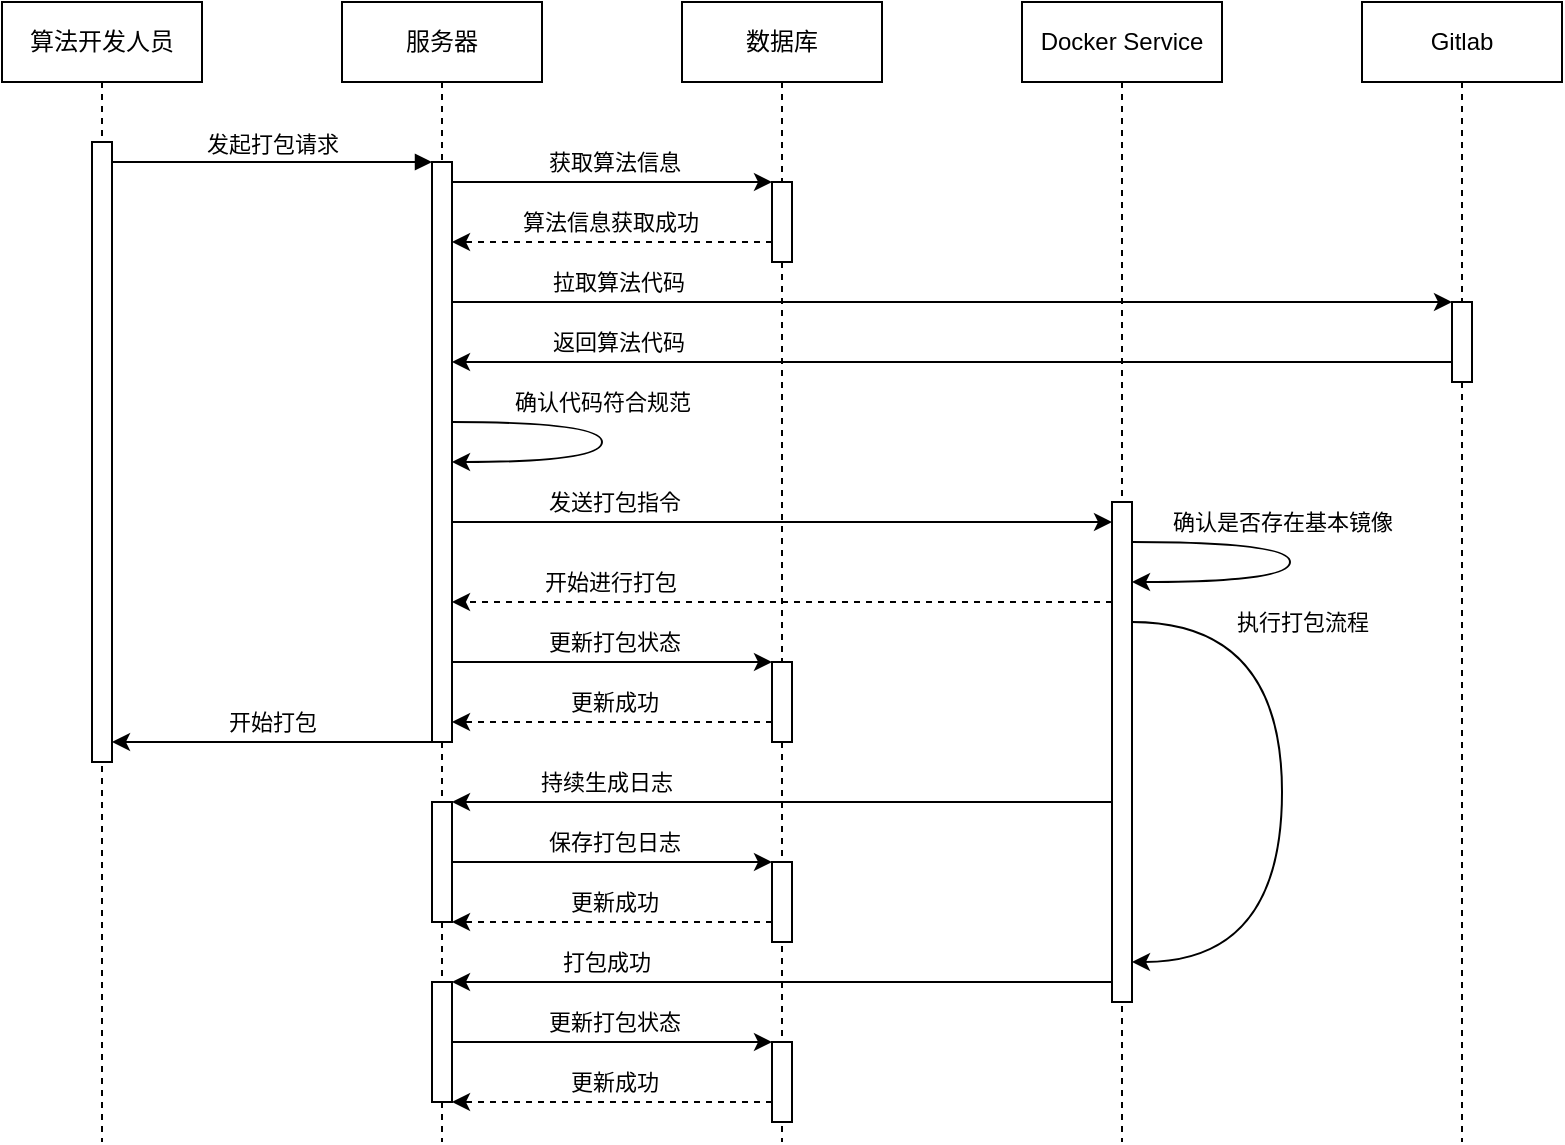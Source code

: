 <mxfile version="21.3.3" type="github">
  <diagram name="Page-1" id="2YBvvXClWsGukQMizWep">
    <mxGraphModel dx="1185" dy="610" grid="1" gridSize="10" guides="1" tooltips="1" connect="1" arrows="1" fold="1" page="1" pageScale="1" pageWidth="850" pageHeight="1100" math="0" shadow="0">
      <root>
        <mxCell id="0" />
        <mxCell id="1" parent="0" />
        <mxCell id="aM9ryv3xv72pqoxQDRHE-1" value="算法开发人员" style="shape=umlLifeline;perimeter=lifelinePerimeter;whiteSpace=wrap;html=1;container=0;dropTarget=0;collapsible=0;recursiveResize=0;outlineConnect=0;portConstraint=eastwest;newEdgeStyle={&quot;edgeStyle&quot;:&quot;elbowEdgeStyle&quot;,&quot;elbow&quot;:&quot;vertical&quot;,&quot;curved&quot;:0,&quot;rounded&quot;:0};" parent="1" vertex="1">
          <mxGeometry x="10" y="10" width="100" height="570" as="geometry" />
        </mxCell>
        <mxCell id="aM9ryv3xv72pqoxQDRHE-2" value="" style="html=1;points=[];perimeter=orthogonalPerimeter;outlineConnect=0;targetShapes=umlLifeline;portConstraint=eastwest;newEdgeStyle={&quot;edgeStyle&quot;:&quot;elbowEdgeStyle&quot;,&quot;elbow&quot;:&quot;vertical&quot;,&quot;curved&quot;:0,&quot;rounded&quot;:0};" parent="aM9ryv3xv72pqoxQDRHE-1" vertex="1">
          <mxGeometry x="45" y="70" width="10" height="310" as="geometry" />
        </mxCell>
        <mxCell id="aM9ryv3xv72pqoxQDRHE-5" value="服务器" style="shape=umlLifeline;perimeter=lifelinePerimeter;whiteSpace=wrap;html=1;container=0;dropTarget=0;collapsible=0;recursiveResize=0;outlineConnect=0;portConstraint=eastwest;newEdgeStyle={&quot;edgeStyle&quot;:&quot;elbowEdgeStyle&quot;,&quot;elbow&quot;:&quot;vertical&quot;,&quot;curved&quot;:0,&quot;rounded&quot;:0};" parent="1" vertex="1">
          <mxGeometry x="180" y="10" width="100" height="570" as="geometry" />
        </mxCell>
        <mxCell id="aM9ryv3xv72pqoxQDRHE-6" value="" style="html=1;points=[];perimeter=orthogonalPerimeter;outlineConnect=0;targetShapes=umlLifeline;portConstraint=eastwest;newEdgeStyle={&quot;edgeStyle&quot;:&quot;elbowEdgeStyle&quot;,&quot;elbow&quot;:&quot;vertical&quot;,&quot;curved&quot;:0,&quot;rounded&quot;:0};" parent="aM9ryv3xv72pqoxQDRHE-5" vertex="1">
          <mxGeometry x="45" y="80" width="10" height="290" as="geometry" />
        </mxCell>
        <mxCell id="XDNzw2oiLa9YKsCj1KVU-11" value="" style="edgeStyle=orthogonalEdgeStyle;rounded=0;orthogonalLoop=1;jettySize=auto;html=1;elbow=vertical;curved=1;" edge="1" parent="aM9ryv3xv72pqoxQDRHE-5" source="aM9ryv3xv72pqoxQDRHE-6" target="aM9ryv3xv72pqoxQDRHE-6">
          <mxGeometry relative="1" as="geometry">
            <mxPoint x="70" y="240" as="targetPoint" />
            <Array as="points">
              <mxPoint x="130" y="210" />
              <mxPoint x="130" y="230" />
            </Array>
          </mxGeometry>
        </mxCell>
        <mxCell id="XDNzw2oiLa9YKsCj1KVU-12" value="确认代码符合规范" style="edgeLabel;html=1;align=center;verticalAlign=middle;resizable=0;points=[];" vertex="1" connectable="0" parent="XDNzw2oiLa9YKsCj1KVU-11">
          <mxGeometry x="-0.623" relative="1" as="geometry">
            <mxPoint x="43" y="-10" as="offset" />
          </mxGeometry>
        </mxCell>
        <mxCell id="XDNzw2oiLa9YKsCj1KVU-20" value="" style="html=1;points=[];perimeter=orthogonalPerimeter;outlineConnect=0;targetShapes=umlLifeline;portConstraint=eastwest;newEdgeStyle={&quot;edgeStyle&quot;:&quot;elbowEdgeStyle&quot;,&quot;elbow&quot;:&quot;vertical&quot;,&quot;curved&quot;:0,&quot;rounded&quot;:0};" vertex="1" parent="aM9ryv3xv72pqoxQDRHE-5">
          <mxGeometry x="45" y="400" width="10" height="60" as="geometry" />
        </mxCell>
        <mxCell id="XDNzw2oiLa9YKsCj1KVU-27" value="" style="html=1;points=[];perimeter=orthogonalPerimeter;outlineConnect=0;targetShapes=umlLifeline;portConstraint=eastwest;newEdgeStyle={&quot;edgeStyle&quot;:&quot;elbowEdgeStyle&quot;,&quot;elbow&quot;:&quot;vertical&quot;,&quot;curved&quot;:0,&quot;rounded&quot;:0};" vertex="1" parent="aM9ryv3xv72pqoxQDRHE-5">
          <mxGeometry x="45" y="490" width="10" height="60" as="geometry" />
        </mxCell>
        <mxCell id="XDNzw2oiLa9YKsCj1KVU-29" value="" style="edgeStyle=elbowEdgeStyle;rounded=0;orthogonalLoop=1;jettySize=auto;html=1;elbow=vertical;curved=0;" edge="1" parent="aM9ryv3xv72pqoxQDRHE-5" target="XDNzw2oiLa9YKsCj1KVU-28">
          <mxGeometry relative="1" as="geometry">
            <Array as="points">
              <mxPoint x="170" y="520" />
              <mxPoint x="90" y="570" />
              <mxPoint x="180" y="560" />
              <mxPoint x="170" y="600" />
              <mxPoint x="140" y="540" />
              <mxPoint x="90" y="610" />
              <mxPoint x="100" y="590" />
              <mxPoint x="120" y="530" />
              <mxPoint x="190" y="540" />
              <mxPoint x="190" y="530" />
              <mxPoint x="180" y="530" />
              <mxPoint x="190" y="520" />
            </Array>
            <mxPoint x="55" y="520" as="sourcePoint" />
          </mxGeometry>
        </mxCell>
        <mxCell id="XDNzw2oiLa9YKsCj1KVU-30" value="更新打包状态" style="edgeLabel;html=1;align=center;verticalAlign=middle;resizable=0;points=[];" vertex="1" connectable="0" parent="XDNzw2oiLa9YKsCj1KVU-29">
          <mxGeometry x="0.143" y="-1" relative="1" as="geometry">
            <mxPoint x="-11" y="-11" as="offset" />
          </mxGeometry>
        </mxCell>
        <mxCell id="XDNzw2oiLa9YKsCj1KVU-31" value="" style="edgeStyle=elbowEdgeStyle;rounded=0;orthogonalLoop=1;jettySize=auto;html=1;elbow=vertical;curved=0;dashed=1;" edge="1" parent="aM9ryv3xv72pqoxQDRHE-5" source="XDNzw2oiLa9YKsCj1KVU-28">
          <mxGeometry relative="1" as="geometry">
            <Array as="points">
              <mxPoint x="170" y="550" />
              <mxPoint x="160" y="600" />
              <mxPoint x="190" y="590" />
              <mxPoint x="150" y="630" />
              <mxPoint x="80" y="600" />
              <mxPoint x="100" y="570" />
              <mxPoint x="180" y="640" />
              <mxPoint x="90" y="650" />
              <mxPoint x="110" y="630" />
              <mxPoint x="180" y="570" />
            </Array>
            <mxPoint x="55" y="550" as="targetPoint" />
          </mxGeometry>
        </mxCell>
        <mxCell id="XDNzw2oiLa9YKsCj1KVU-32" value="更新成功" style="edgeLabel;html=1;align=center;verticalAlign=middle;resizable=0;points=[];" vertex="1" connectable="0" parent="XDNzw2oiLa9YKsCj1KVU-31">
          <mxGeometry x="-0.158" y="1" relative="1" as="geometry">
            <mxPoint x="-12" y="-11" as="offset" />
          </mxGeometry>
        </mxCell>
        <mxCell id="aM9ryv3xv72pqoxQDRHE-7" value="发起打包请求" style="html=1;verticalAlign=bottom;endArrow=block;edgeStyle=elbowEdgeStyle;elbow=vertical;curved=0;rounded=0;" parent="1" source="aM9ryv3xv72pqoxQDRHE-2" target="aM9ryv3xv72pqoxQDRHE-6" edge="1">
          <mxGeometry relative="1" as="geometry">
            <mxPoint x="165" y="100" as="sourcePoint" />
            <Array as="points">
              <mxPoint x="150" y="90" />
            </Array>
          </mxGeometry>
        </mxCell>
        <mxCell id="GMgPl1QR8HGivyutwA11-2" value="" style="edgeStyle=elbowEdgeStyle;rounded=0;orthogonalLoop=1;jettySize=auto;html=1;elbow=vertical;curved=0;" parent="1" source="aM9ryv3xv72pqoxQDRHE-6" target="GMgPl1QR8HGivyutwA11-7" edge="1">
          <mxGeometry relative="1" as="geometry">
            <mxPoint x="385" y="125" as="targetPoint" />
            <Array as="points">
              <mxPoint x="360" y="100" />
              <mxPoint x="350" y="110" />
              <mxPoint x="280" y="120" />
              <mxPoint x="300" y="110" />
              <mxPoint x="290" y="100" />
              <mxPoint x="300" y="200" />
              <mxPoint x="320" y="100" />
              <mxPoint x="290" y="60" />
              <mxPoint x="380" y="90" />
            </Array>
            <mxPoint x="225" y="100" as="sourcePoint" />
          </mxGeometry>
        </mxCell>
        <mxCell id="GMgPl1QR8HGivyutwA11-18" value="获取算法信息" style="edgeLabel;html=1;align=center;verticalAlign=middle;resizable=0;points=[];" parent="GMgPl1QR8HGivyutwA11-2" vertex="1" connectable="0">
          <mxGeometry x="0.135" relative="1" as="geometry">
            <mxPoint x="-10" y="-10" as="offset" />
          </mxGeometry>
        </mxCell>
        <mxCell id="GMgPl1QR8HGivyutwA11-6" value="数据库" style="shape=umlLifeline;perimeter=lifelinePerimeter;whiteSpace=wrap;html=1;container=0;dropTarget=0;collapsible=0;recursiveResize=0;outlineConnect=0;portConstraint=eastwest;newEdgeStyle={&quot;edgeStyle&quot;:&quot;elbowEdgeStyle&quot;,&quot;elbow&quot;:&quot;vertical&quot;,&quot;curved&quot;:0,&quot;rounded&quot;:0};" parent="1" vertex="1">
          <mxGeometry x="350" y="10" width="100" height="570" as="geometry" />
        </mxCell>
        <mxCell id="GMgPl1QR8HGivyutwA11-7" value="" style="html=1;points=[];perimeter=orthogonalPerimeter;outlineConnect=0;targetShapes=umlLifeline;portConstraint=eastwest;newEdgeStyle={&quot;edgeStyle&quot;:&quot;elbowEdgeStyle&quot;,&quot;elbow&quot;:&quot;vertical&quot;,&quot;curved&quot;:0,&quot;rounded&quot;:0};" parent="GMgPl1QR8HGivyutwA11-6" vertex="1">
          <mxGeometry x="45" y="90" width="10" height="40" as="geometry" />
        </mxCell>
        <mxCell id="GMgPl1QR8HGivyutwA11-43" value="" style="html=1;points=[];perimeter=orthogonalPerimeter;outlineConnect=0;targetShapes=umlLifeline;portConstraint=eastwest;newEdgeStyle={&quot;edgeStyle&quot;:&quot;elbowEdgeStyle&quot;,&quot;elbow&quot;:&quot;vertical&quot;,&quot;curved&quot;:0,&quot;rounded&quot;:0};" parent="GMgPl1QR8HGivyutwA11-6" vertex="1">
          <mxGeometry x="45" y="330" width="10" height="40" as="geometry" />
        </mxCell>
        <mxCell id="XDNzw2oiLa9YKsCj1KVU-21" value="" style="html=1;points=[];perimeter=orthogonalPerimeter;outlineConnect=0;targetShapes=umlLifeline;portConstraint=eastwest;newEdgeStyle={&quot;edgeStyle&quot;:&quot;elbowEdgeStyle&quot;,&quot;elbow&quot;:&quot;vertical&quot;,&quot;curved&quot;:0,&quot;rounded&quot;:0};" vertex="1" parent="GMgPl1QR8HGivyutwA11-6">
          <mxGeometry x="45" y="430" width="10" height="40" as="geometry" />
        </mxCell>
        <mxCell id="XDNzw2oiLa9YKsCj1KVU-28" value="" style="html=1;points=[];perimeter=orthogonalPerimeter;outlineConnect=0;targetShapes=umlLifeline;portConstraint=eastwest;newEdgeStyle={&quot;edgeStyle&quot;:&quot;elbowEdgeStyle&quot;,&quot;elbow&quot;:&quot;vertical&quot;,&quot;curved&quot;:0,&quot;rounded&quot;:0};" vertex="1" parent="GMgPl1QR8HGivyutwA11-6">
          <mxGeometry x="45" y="520" width="10" height="40" as="geometry" />
        </mxCell>
        <mxCell id="GMgPl1QR8HGivyutwA11-8" value="Docker Service" style="shape=umlLifeline;perimeter=lifelinePerimeter;whiteSpace=wrap;html=1;container=0;dropTarget=0;collapsible=0;recursiveResize=0;outlineConnect=0;portConstraint=eastwest;newEdgeStyle={&quot;edgeStyle&quot;:&quot;elbowEdgeStyle&quot;,&quot;elbow&quot;:&quot;vertical&quot;,&quot;curved&quot;:0,&quot;rounded&quot;:0};" parent="1" vertex="1">
          <mxGeometry x="520" y="10" width="100" height="570" as="geometry" />
        </mxCell>
        <mxCell id="GMgPl1QR8HGivyutwA11-9" value="" style="html=1;points=[];perimeter=orthogonalPerimeter;outlineConnect=0;targetShapes=umlLifeline;portConstraint=eastwest;newEdgeStyle={&quot;edgeStyle&quot;:&quot;elbowEdgeStyle&quot;,&quot;elbow&quot;:&quot;vertical&quot;,&quot;curved&quot;:0,&quot;rounded&quot;:0};" parent="GMgPl1QR8HGivyutwA11-8" vertex="1">
          <mxGeometry x="45" y="250" width="10" height="250" as="geometry" />
        </mxCell>
        <mxCell id="GMgPl1QR8HGivyutwA11-54" style="edgeStyle=orthogonalEdgeStyle;rounded=0;orthogonalLoop=1;jettySize=auto;html=1;elbow=vertical;curved=1;" parent="GMgPl1QR8HGivyutwA11-8" source="GMgPl1QR8HGivyutwA11-9" target="GMgPl1QR8HGivyutwA11-9" edge="1">
          <mxGeometry relative="1" as="geometry">
            <Array as="points">
              <mxPoint x="134" y="270" />
              <mxPoint x="134" y="290" />
            </Array>
          </mxGeometry>
        </mxCell>
        <mxCell id="GMgPl1QR8HGivyutwA11-55" value="确认是否存在基本镜像" style="edgeLabel;html=1;align=center;verticalAlign=middle;resizable=0;points=[];" parent="GMgPl1QR8HGivyutwA11-54" vertex="1" connectable="0">
          <mxGeometry x="-0.473" y="-1" relative="1" as="geometry">
            <mxPoint x="28" y="-11" as="offset" />
          </mxGeometry>
        </mxCell>
        <mxCell id="XDNzw2oiLa9YKsCj1KVU-15" value="" style="edgeStyle=orthogonalEdgeStyle;rounded=0;orthogonalLoop=1;jettySize=auto;html=1;elbow=vertical;curved=1;" edge="1" parent="GMgPl1QR8HGivyutwA11-8" source="GMgPl1QR8HGivyutwA11-9" target="GMgPl1QR8HGivyutwA11-9">
          <mxGeometry relative="1" as="geometry">
            <mxPoint x="60" y="320" as="sourcePoint" />
            <Array as="points">
              <mxPoint x="130" y="310" />
              <mxPoint x="130" y="480" />
            </Array>
          </mxGeometry>
        </mxCell>
        <mxCell id="XDNzw2oiLa9YKsCj1KVU-35" value="执行打包流程" style="edgeLabel;html=1;align=center;verticalAlign=middle;resizable=0;points=[];" vertex="1" connectable="0" parent="XDNzw2oiLa9YKsCj1KVU-15">
          <mxGeometry x="-0.775" y="-5" relative="1" as="geometry">
            <mxPoint x="49" y="-5" as="offset" />
          </mxGeometry>
        </mxCell>
        <mxCell id="GMgPl1QR8HGivyutwA11-25" value="" style="edgeStyle=elbowEdgeStyle;rounded=0;orthogonalLoop=1;jettySize=auto;html=1;elbow=vertical;curved=0;dashed=1;" parent="1" source="GMgPl1QR8HGivyutwA11-7" target="aM9ryv3xv72pqoxQDRHE-6" edge="1">
          <mxGeometry relative="1" as="geometry">
            <Array as="points">
              <mxPoint x="350" y="130" />
              <mxPoint x="280" y="160" />
              <mxPoint x="360" y="170" />
              <mxPoint x="310" y="200" />
              <mxPoint x="330" y="190" />
            </Array>
            <mxPoint x="225" y="130" as="targetPoint" />
          </mxGeometry>
        </mxCell>
        <mxCell id="GMgPl1QR8HGivyutwA11-26" value="算法信息获取成功" style="edgeLabel;html=1;align=center;verticalAlign=middle;resizable=0;points=[];" parent="GMgPl1QR8HGivyutwA11-25" vertex="1" connectable="0">
          <mxGeometry x="0.124" relative="1" as="geometry">
            <mxPoint x="9" y="-10" as="offset" />
          </mxGeometry>
        </mxCell>
        <mxCell id="GMgPl1QR8HGivyutwA11-29" value="" style="edgeStyle=elbowEdgeStyle;rounded=0;orthogonalLoop=1;jettySize=auto;html=1;elbow=vertical;curved=0;endArrow=classic;endFill=1;" parent="1" source="aM9ryv3xv72pqoxQDRHE-6" target="GMgPl1QR8HGivyutwA11-9" edge="1">
          <mxGeometry relative="1" as="geometry">
            <Array as="points">
              <mxPoint x="460" y="270" />
              <mxPoint x="424" y="330" />
              <mxPoint x="474" y="360" />
              <mxPoint x="434" y="370" />
              <mxPoint x="414" y="410" />
            </Array>
            <mxPoint x="229" y="330" as="sourcePoint" />
          </mxGeometry>
        </mxCell>
        <mxCell id="GMgPl1QR8HGivyutwA11-30" value="发送打包指令" style="edgeLabel;html=1;align=center;verticalAlign=middle;resizable=0;points=[];" parent="GMgPl1QR8HGivyutwA11-29" vertex="1" connectable="0">
          <mxGeometry x="-0.399" y="-1" relative="1" as="geometry">
            <mxPoint x="-18" y="-11" as="offset" />
          </mxGeometry>
        </mxCell>
        <mxCell id="GMgPl1QR8HGivyutwA11-42" value="" style="edgeStyle=elbowEdgeStyle;rounded=0;orthogonalLoop=1;jettySize=auto;html=1;elbow=vertical;curved=0;" parent="1" source="aM9ryv3xv72pqoxQDRHE-6" target="GMgPl1QR8HGivyutwA11-43" edge="1">
          <mxGeometry relative="1" as="geometry">
            <Array as="points">
              <mxPoint x="340" y="340" />
              <mxPoint x="260" y="390" />
              <mxPoint x="350" y="380" />
              <mxPoint x="340" y="420" />
              <mxPoint x="310" y="360" />
              <mxPoint x="260" y="430" />
              <mxPoint x="270" y="410" />
              <mxPoint x="290" y="350" />
              <mxPoint x="360" y="360" />
              <mxPoint x="360" y="350" />
              <mxPoint x="350" y="350" />
              <mxPoint x="360" y="340" />
            </Array>
            <mxPoint x="225" y="340" as="sourcePoint" />
          </mxGeometry>
        </mxCell>
        <mxCell id="GMgPl1QR8HGivyutwA11-44" value="更新打包状态" style="edgeLabel;html=1;align=center;verticalAlign=middle;resizable=0;points=[];" parent="GMgPl1QR8HGivyutwA11-42" vertex="1" connectable="0">
          <mxGeometry x="0.143" y="-1" relative="1" as="geometry">
            <mxPoint x="-11" y="-11" as="offset" />
          </mxGeometry>
        </mxCell>
        <mxCell id="GMgPl1QR8HGivyutwA11-45" value="" style="edgeStyle=elbowEdgeStyle;rounded=0;orthogonalLoop=1;jettySize=auto;html=1;elbow=vertical;curved=0;dashed=1;" parent="1" source="GMgPl1QR8HGivyutwA11-43" target="aM9ryv3xv72pqoxQDRHE-6" edge="1">
          <mxGeometry relative="1" as="geometry">
            <Array as="points">
              <mxPoint x="340" y="370" />
              <mxPoint x="330" y="420" />
              <mxPoint x="360" y="410" />
              <mxPoint x="320" y="450" />
              <mxPoint x="250" y="420" />
              <mxPoint x="270" y="390" />
              <mxPoint x="350" y="460" />
              <mxPoint x="260" y="470" />
              <mxPoint x="280" y="450" />
              <mxPoint x="350" y="390" />
            </Array>
            <mxPoint x="225" y="370" as="targetPoint" />
          </mxGeometry>
        </mxCell>
        <mxCell id="GMgPl1QR8HGivyutwA11-46" value="更新成功" style="edgeLabel;html=1;align=center;verticalAlign=middle;resizable=0;points=[];" parent="GMgPl1QR8HGivyutwA11-45" vertex="1" connectable="0">
          <mxGeometry x="-0.158" y="1" relative="1" as="geometry">
            <mxPoint x="-12" y="-11" as="offset" />
          </mxGeometry>
        </mxCell>
        <mxCell id="XDNzw2oiLa9YKsCj1KVU-1" value="Gitlab" style="shape=umlLifeline;perimeter=lifelinePerimeter;whiteSpace=wrap;html=1;container=0;dropTarget=0;collapsible=0;recursiveResize=0;outlineConnect=0;portConstraint=eastwest;newEdgeStyle={&quot;edgeStyle&quot;:&quot;elbowEdgeStyle&quot;,&quot;elbow&quot;:&quot;vertical&quot;,&quot;curved&quot;:0,&quot;rounded&quot;:0};" vertex="1" parent="1">
          <mxGeometry x="690" y="10" width="100" height="570" as="geometry" />
        </mxCell>
        <mxCell id="XDNzw2oiLa9YKsCj1KVU-2" value="" style="html=1;points=[];perimeter=orthogonalPerimeter;outlineConnect=0;targetShapes=umlLifeline;portConstraint=eastwest;newEdgeStyle={&quot;edgeStyle&quot;:&quot;elbowEdgeStyle&quot;,&quot;elbow&quot;:&quot;vertical&quot;,&quot;curved&quot;:0,&quot;rounded&quot;:0};" vertex="1" parent="XDNzw2oiLa9YKsCj1KVU-1">
          <mxGeometry x="45" y="150" width="10" height="40" as="geometry" />
        </mxCell>
        <mxCell id="XDNzw2oiLa9YKsCj1KVU-7" value="" style="edgeStyle=elbowEdgeStyle;rounded=0;orthogonalLoop=1;jettySize=auto;html=1;elbow=vertical;curved=0;" edge="1" parent="1" source="aM9ryv3xv72pqoxQDRHE-6" target="XDNzw2oiLa9YKsCj1KVU-2">
          <mxGeometry relative="1" as="geometry">
            <mxPoint x="225" y="160" as="sourcePoint" />
            <Array as="points">
              <mxPoint x="260" y="160" />
            </Array>
          </mxGeometry>
        </mxCell>
        <mxCell id="XDNzw2oiLa9YKsCj1KVU-8" value="拉取算法代码" style="edgeLabel;html=1;align=center;verticalAlign=middle;resizable=0;points=[];" vertex="1" connectable="0" parent="XDNzw2oiLa9YKsCj1KVU-7">
          <mxGeometry x="-0.701" y="-2" relative="1" as="geometry">
            <mxPoint x="8" y="-12" as="offset" />
          </mxGeometry>
        </mxCell>
        <mxCell id="XDNzw2oiLa9YKsCj1KVU-9" value="" style="edgeStyle=elbowEdgeStyle;rounded=0;orthogonalLoop=1;jettySize=auto;html=1;elbow=vertical;curved=0;" edge="1" parent="1" source="XDNzw2oiLa9YKsCj1KVU-2" target="aM9ryv3xv72pqoxQDRHE-6">
          <mxGeometry relative="1" as="geometry">
            <mxPoint x="225" y="190" as="targetPoint" />
            <Array as="points">
              <mxPoint x="660" y="190" />
              <mxPoint x="610" y="180" />
            </Array>
          </mxGeometry>
        </mxCell>
        <mxCell id="XDNzw2oiLa9YKsCj1KVU-10" value="返回算法代码" style="edgeLabel;html=1;align=center;verticalAlign=middle;resizable=0;points=[];" vertex="1" connectable="0" parent="XDNzw2oiLa9YKsCj1KVU-9">
          <mxGeometry x="0.755" y="-1" relative="1" as="geometry">
            <mxPoint x="22" y="-9" as="offset" />
          </mxGeometry>
        </mxCell>
        <mxCell id="XDNzw2oiLa9YKsCj1KVU-13" value="" style="edgeStyle=elbowEdgeStyle;rounded=0;orthogonalLoop=1;jettySize=auto;html=1;elbow=vertical;curved=0;dashed=1;" edge="1" parent="1" source="GMgPl1QR8HGivyutwA11-9" target="aM9ryv3xv72pqoxQDRHE-6">
          <mxGeometry relative="1" as="geometry">
            <Array as="points">
              <mxPoint x="460" y="310" />
            </Array>
          </mxGeometry>
        </mxCell>
        <mxCell id="XDNzw2oiLa9YKsCj1KVU-14" value="开始进行打包" style="edgeLabel;html=1;align=center;verticalAlign=middle;resizable=0;points=[];" vertex="1" connectable="0" parent="XDNzw2oiLa9YKsCj1KVU-13">
          <mxGeometry x="0.595" y="-1" relative="1" as="geometry">
            <mxPoint x="12" y="-9" as="offset" />
          </mxGeometry>
        </mxCell>
        <mxCell id="XDNzw2oiLa9YKsCj1KVU-16" value="" style="edgeStyle=elbowEdgeStyle;rounded=0;orthogonalLoop=1;jettySize=auto;html=1;elbow=vertical;curved=0;" edge="1" parent="1" source="aM9ryv3xv72pqoxQDRHE-6" target="aM9ryv3xv72pqoxQDRHE-2">
          <mxGeometry relative="1" as="geometry">
            <Array as="points">
              <mxPoint x="190" y="380" />
              <mxPoint x="170" y="390" />
              <mxPoint x="200" y="320" />
            </Array>
          </mxGeometry>
        </mxCell>
        <mxCell id="XDNzw2oiLa9YKsCj1KVU-17" value="开始打包" style="edgeLabel;html=1;align=center;verticalAlign=middle;resizable=0;points=[];" vertex="1" connectable="0" parent="XDNzw2oiLa9YKsCj1KVU-16">
          <mxGeometry x="0.133" y="2" relative="1" as="geometry">
            <mxPoint x="10" y="-12" as="offset" />
          </mxGeometry>
        </mxCell>
        <mxCell id="XDNzw2oiLa9YKsCj1KVU-18" value="" style="edgeStyle=elbowEdgeStyle;rounded=0;orthogonalLoop=1;jettySize=auto;html=1;elbow=vertical;curved=0;" edge="1" parent="1" source="GMgPl1QR8HGivyutwA11-9" target="XDNzw2oiLa9YKsCj1KVU-20">
          <mxGeometry relative="1" as="geometry">
            <mxPoint x="310" y="480" as="targetPoint" />
            <Array as="points">
              <mxPoint x="300" y="410" />
            </Array>
          </mxGeometry>
        </mxCell>
        <mxCell id="XDNzw2oiLa9YKsCj1KVU-19" value="持续生成日志" style="edgeLabel;html=1;align=center;verticalAlign=middle;resizable=0;points=[];" vertex="1" connectable="0" parent="XDNzw2oiLa9YKsCj1KVU-18">
          <mxGeometry x="0.801" y="1" relative="1" as="geometry">
            <mxPoint x="44" y="-11" as="offset" />
          </mxGeometry>
        </mxCell>
        <mxCell id="XDNzw2oiLa9YKsCj1KVU-22" value="" style="edgeStyle=elbowEdgeStyle;rounded=0;orthogonalLoop=1;jettySize=auto;html=1;elbow=vertical;curved=0;" edge="1" parent="1" target="XDNzw2oiLa9YKsCj1KVU-21" source="XDNzw2oiLa9YKsCj1KVU-20">
          <mxGeometry relative="1" as="geometry">
            <Array as="points">
              <mxPoint x="360" y="440" />
              <mxPoint x="280" y="490" />
              <mxPoint x="370" y="480" />
              <mxPoint x="360" y="520" />
              <mxPoint x="330" y="460" />
              <mxPoint x="280" y="530" />
              <mxPoint x="290" y="510" />
              <mxPoint x="310" y="450" />
              <mxPoint x="380" y="460" />
              <mxPoint x="380" y="450" />
              <mxPoint x="370" y="450" />
              <mxPoint x="380" y="440" />
            </Array>
            <mxPoint x="245" y="440" as="sourcePoint" />
          </mxGeometry>
        </mxCell>
        <mxCell id="XDNzw2oiLa9YKsCj1KVU-23" value="保存打包日志" style="edgeLabel;html=1;align=center;verticalAlign=middle;resizable=0;points=[];" vertex="1" connectable="0" parent="XDNzw2oiLa9YKsCj1KVU-22">
          <mxGeometry x="0.143" y="-1" relative="1" as="geometry">
            <mxPoint x="-11" y="-11" as="offset" />
          </mxGeometry>
        </mxCell>
        <mxCell id="XDNzw2oiLa9YKsCj1KVU-24" value="" style="edgeStyle=elbowEdgeStyle;rounded=0;orthogonalLoop=1;jettySize=auto;html=1;elbow=vertical;curved=0;dashed=1;" edge="1" parent="1" source="XDNzw2oiLa9YKsCj1KVU-21" target="XDNzw2oiLa9YKsCj1KVU-20">
          <mxGeometry relative="1" as="geometry">
            <Array as="points">
              <mxPoint x="360" y="470" />
              <mxPoint x="350" y="520" />
              <mxPoint x="380" y="510" />
              <mxPoint x="340" y="550" />
              <mxPoint x="270" y="520" />
              <mxPoint x="290" y="490" />
              <mxPoint x="370" y="560" />
              <mxPoint x="280" y="570" />
              <mxPoint x="300" y="550" />
              <mxPoint x="370" y="490" />
            </Array>
            <mxPoint x="245" y="470" as="targetPoint" />
          </mxGeometry>
        </mxCell>
        <mxCell id="XDNzw2oiLa9YKsCj1KVU-25" value="更新成功" style="edgeLabel;html=1;align=center;verticalAlign=middle;resizable=0;points=[];" vertex="1" connectable="0" parent="XDNzw2oiLa9YKsCj1KVU-24">
          <mxGeometry x="-0.158" y="1" relative="1" as="geometry">
            <mxPoint x="-12" y="-11" as="offset" />
          </mxGeometry>
        </mxCell>
        <mxCell id="XDNzw2oiLa9YKsCj1KVU-33" value="" style="edgeStyle=elbowEdgeStyle;rounded=0;orthogonalLoop=1;jettySize=auto;html=1;elbow=vertical;curved=0;" edge="1" parent="1" target="XDNzw2oiLa9YKsCj1KVU-27" source="GMgPl1QR8HGivyutwA11-9">
          <mxGeometry relative="1" as="geometry">
            <mxPoint x="545" y="500" as="sourcePoint" />
            <mxPoint x="320" y="570" as="targetPoint" />
            <Array as="points">
              <mxPoint x="310" y="500" />
            </Array>
          </mxGeometry>
        </mxCell>
        <mxCell id="XDNzw2oiLa9YKsCj1KVU-34" value="打包成功" style="edgeLabel;html=1;align=center;verticalAlign=middle;resizable=0;points=[];" vertex="1" connectable="0" parent="XDNzw2oiLa9YKsCj1KVU-33">
          <mxGeometry x="0.801" y="1" relative="1" as="geometry">
            <mxPoint x="44" y="-11" as="offset" />
          </mxGeometry>
        </mxCell>
      </root>
    </mxGraphModel>
  </diagram>
</mxfile>
